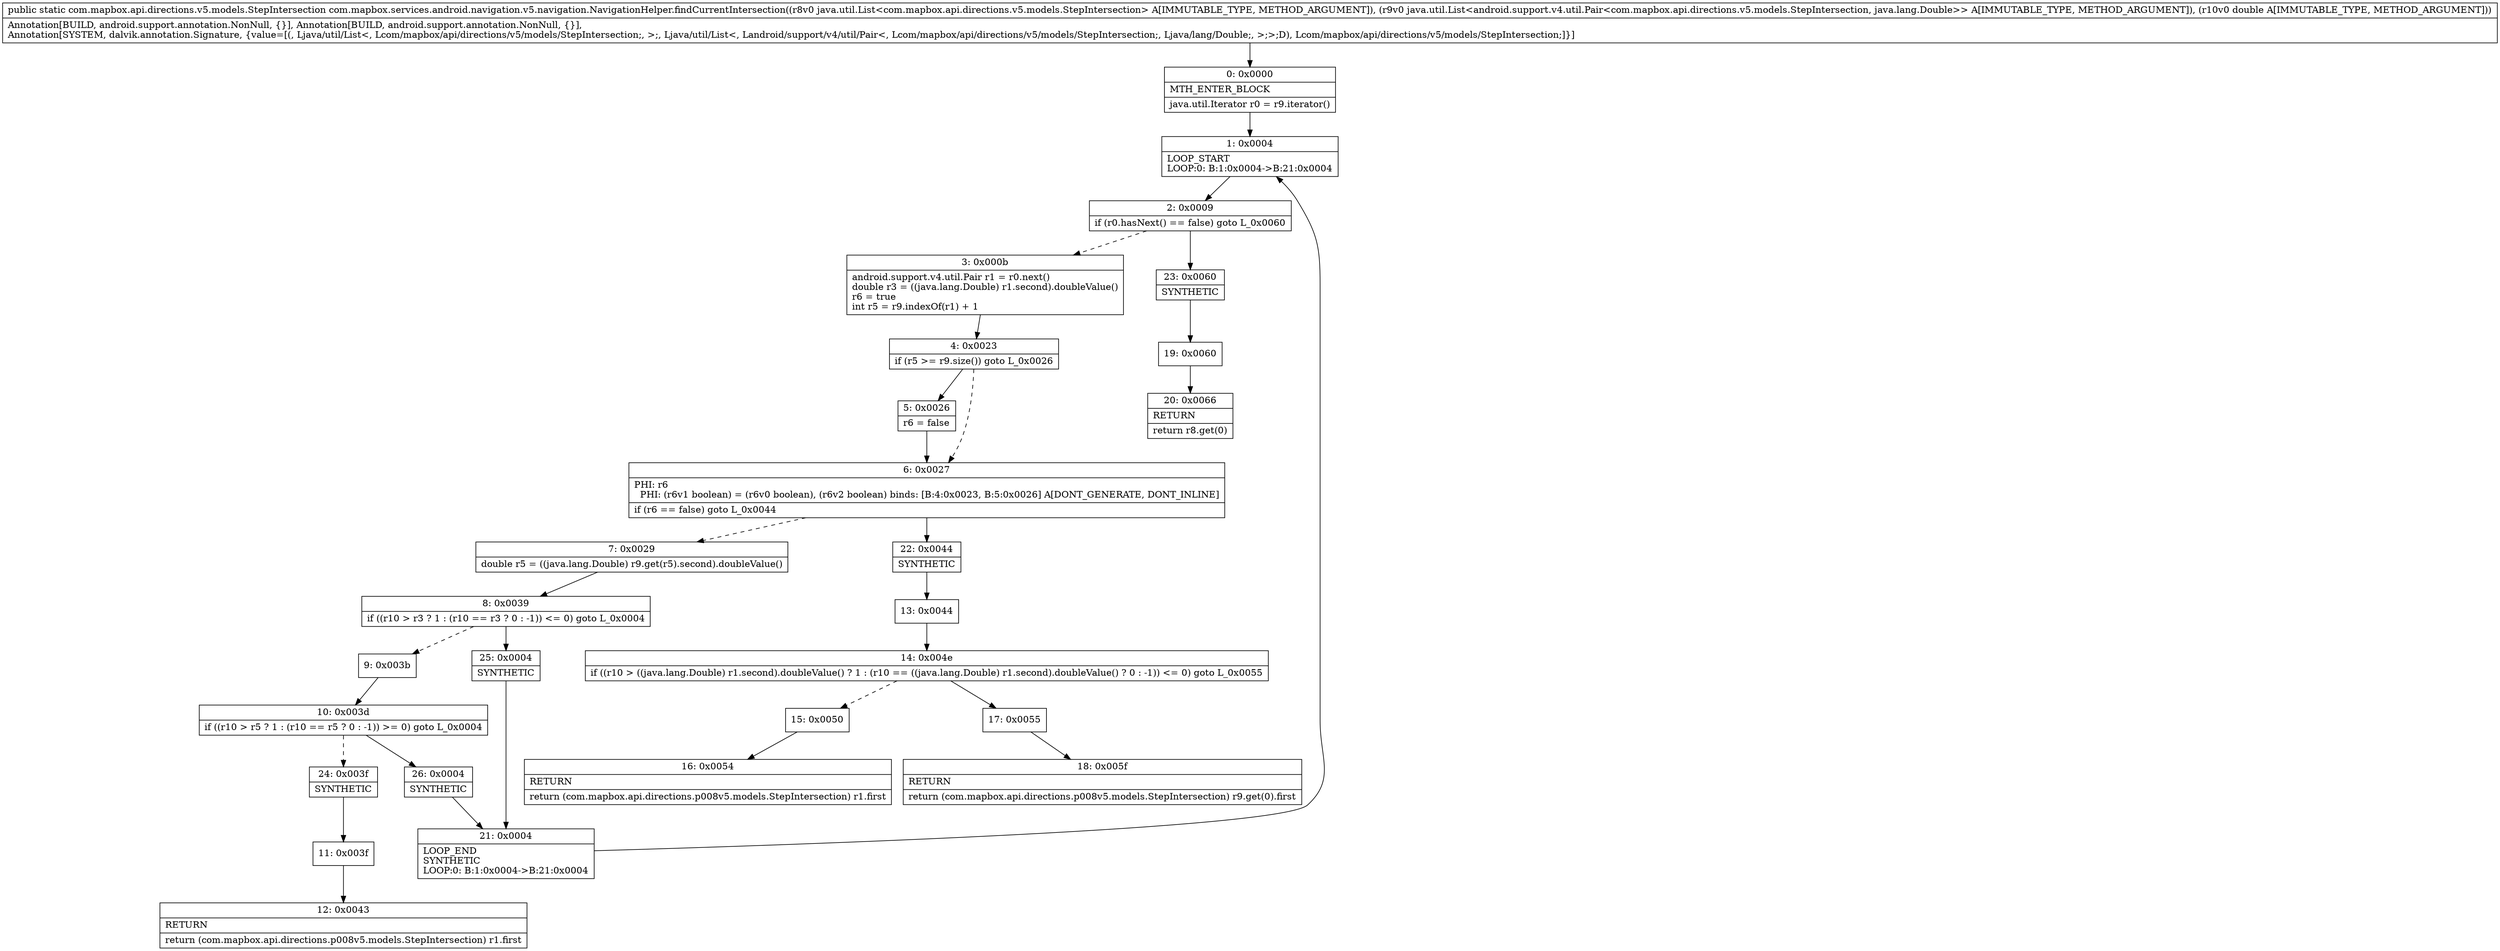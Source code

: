 digraph "CFG forcom.mapbox.services.android.navigation.v5.navigation.NavigationHelper.findCurrentIntersection(Ljava\/util\/List;Ljava\/util\/List;D)Lcom\/mapbox\/api\/directions\/v5\/models\/StepIntersection;" {
Node_0 [shape=record,label="{0\:\ 0x0000|MTH_ENTER_BLOCK\l|java.util.Iterator r0 = r9.iterator()\l}"];
Node_1 [shape=record,label="{1\:\ 0x0004|LOOP_START\lLOOP:0: B:1:0x0004\-\>B:21:0x0004\l}"];
Node_2 [shape=record,label="{2\:\ 0x0009|if (r0.hasNext() == false) goto L_0x0060\l}"];
Node_3 [shape=record,label="{3\:\ 0x000b|android.support.v4.util.Pair r1 = r0.next()\ldouble r3 = ((java.lang.Double) r1.second).doubleValue()\lr6 = true\lint r5 = r9.indexOf(r1) + 1\l}"];
Node_4 [shape=record,label="{4\:\ 0x0023|if (r5 \>= r9.size()) goto L_0x0026\l}"];
Node_5 [shape=record,label="{5\:\ 0x0026|r6 = false\l}"];
Node_6 [shape=record,label="{6\:\ 0x0027|PHI: r6 \l  PHI: (r6v1 boolean) = (r6v0 boolean), (r6v2 boolean) binds: [B:4:0x0023, B:5:0x0026] A[DONT_GENERATE, DONT_INLINE]\l|if (r6 == false) goto L_0x0044\l}"];
Node_7 [shape=record,label="{7\:\ 0x0029|double r5 = ((java.lang.Double) r9.get(r5).second).doubleValue()\l}"];
Node_8 [shape=record,label="{8\:\ 0x0039|if ((r10 \> r3 ? 1 : (r10 == r3 ? 0 : \-1)) \<= 0) goto L_0x0004\l}"];
Node_9 [shape=record,label="{9\:\ 0x003b}"];
Node_10 [shape=record,label="{10\:\ 0x003d|if ((r10 \> r5 ? 1 : (r10 == r5 ? 0 : \-1)) \>= 0) goto L_0x0004\l}"];
Node_11 [shape=record,label="{11\:\ 0x003f}"];
Node_12 [shape=record,label="{12\:\ 0x0043|RETURN\l|return (com.mapbox.api.directions.p008v5.models.StepIntersection) r1.first\l}"];
Node_13 [shape=record,label="{13\:\ 0x0044}"];
Node_14 [shape=record,label="{14\:\ 0x004e|if ((r10 \> ((java.lang.Double) r1.second).doubleValue() ? 1 : (r10 == ((java.lang.Double) r1.second).doubleValue() ? 0 : \-1)) \<= 0) goto L_0x0055\l}"];
Node_15 [shape=record,label="{15\:\ 0x0050}"];
Node_16 [shape=record,label="{16\:\ 0x0054|RETURN\l|return (com.mapbox.api.directions.p008v5.models.StepIntersection) r1.first\l}"];
Node_17 [shape=record,label="{17\:\ 0x0055}"];
Node_18 [shape=record,label="{18\:\ 0x005f|RETURN\l|return (com.mapbox.api.directions.p008v5.models.StepIntersection) r9.get(0).first\l}"];
Node_19 [shape=record,label="{19\:\ 0x0060}"];
Node_20 [shape=record,label="{20\:\ 0x0066|RETURN\l|return r8.get(0)\l}"];
Node_21 [shape=record,label="{21\:\ 0x0004|LOOP_END\lSYNTHETIC\lLOOP:0: B:1:0x0004\-\>B:21:0x0004\l}"];
Node_22 [shape=record,label="{22\:\ 0x0044|SYNTHETIC\l}"];
Node_23 [shape=record,label="{23\:\ 0x0060|SYNTHETIC\l}"];
Node_24 [shape=record,label="{24\:\ 0x003f|SYNTHETIC\l}"];
Node_25 [shape=record,label="{25\:\ 0x0004|SYNTHETIC\l}"];
Node_26 [shape=record,label="{26\:\ 0x0004|SYNTHETIC\l}"];
MethodNode[shape=record,label="{public static com.mapbox.api.directions.v5.models.StepIntersection com.mapbox.services.android.navigation.v5.navigation.NavigationHelper.findCurrentIntersection((r8v0 java.util.List\<com.mapbox.api.directions.v5.models.StepIntersection\> A[IMMUTABLE_TYPE, METHOD_ARGUMENT]), (r9v0 java.util.List\<android.support.v4.util.Pair\<com.mapbox.api.directions.v5.models.StepIntersection, java.lang.Double\>\> A[IMMUTABLE_TYPE, METHOD_ARGUMENT]), (r10v0 double A[IMMUTABLE_TYPE, METHOD_ARGUMENT]))  | Annotation[BUILD, android.support.annotation.NonNull, \{\}], Annotation[BUILD, android.support.annotation.NonNull, \{\}], \lAnnotation[SYSTEM, dalvik.annotation.Signature, \{value=[(, Ljava\/util\/List\<, Lcom\/mapbox\/api\/directions\/v5\/models\/StepIntersection;, \>;, Ljava\/util\/List\<, Landroid\/support\/v4\/util\/Pair\<, Lcom\/mapbox\/api\/directions\/v5\/models\/StepIntersection;, Ljava\/lang\/Double;, \>;\>;D), Lcom\/mapbox\/api\/directions\/v5\/models\/StepIntersection;]\}]\l}"];
MethodNode -> Node_0;
Node_0 -> Node_1;
Node_1 -> Node_2;
Node_2 -> Node_3[style=dashed];
Node_2 -> Node_23;
Node_3 -> Node_4;
Node_4 -> Node_5;
Node_4 -> Node_6[style=dashed];
Node_5 -> Node_6;
Node_6 -> Node_7[style=dashed];
Node_6 -> Node_22;
Node_7 -> Node_8;
Node_8 -> Node_9[style=dashed];
Node_8 -> Node_25;
Node_9 -> Node_10;
Node_10 -> Node_24[style=dashed];
Node_10 -> Node_26;
Node_11 -> Node_12;
Node_13 -> Node_14;
Node_14 -> Node_15[style=dashed];
Node_14 -> Node_17;
Node_15 -> Node_16;
Node_17 -> Node_18;
Node_19 -> Node_20;
Node_21 -> Node_1;
Node_22 -> Node_13;
Node_23 -> Node_19;
Node_24 -> Node_11;
Node_25 -> Node_21;
Node_26 -> Node_21;
}

